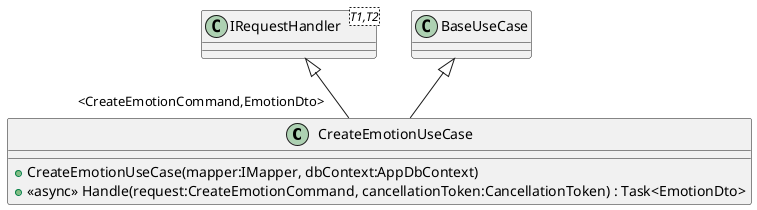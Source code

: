 @startuml
class CreateEmotionUseCase {
    + CreateEmotionUseCase(mapper:IMapper, dbContext:AppDbContext)
    + <<async>> Handle(request:CreateEmotionCommand, cancellationToken:CancellationToken) : Task<EmotionDto>
}
class "IRequestHandler"<T1,T2> {
}
BaseUseCase <|-- CreateEmotionUseCase
"IRequestHandler" <|-- "<CreateEmotionCommand,EmotionDto>" CreateEmotionUseCase
@enduml
